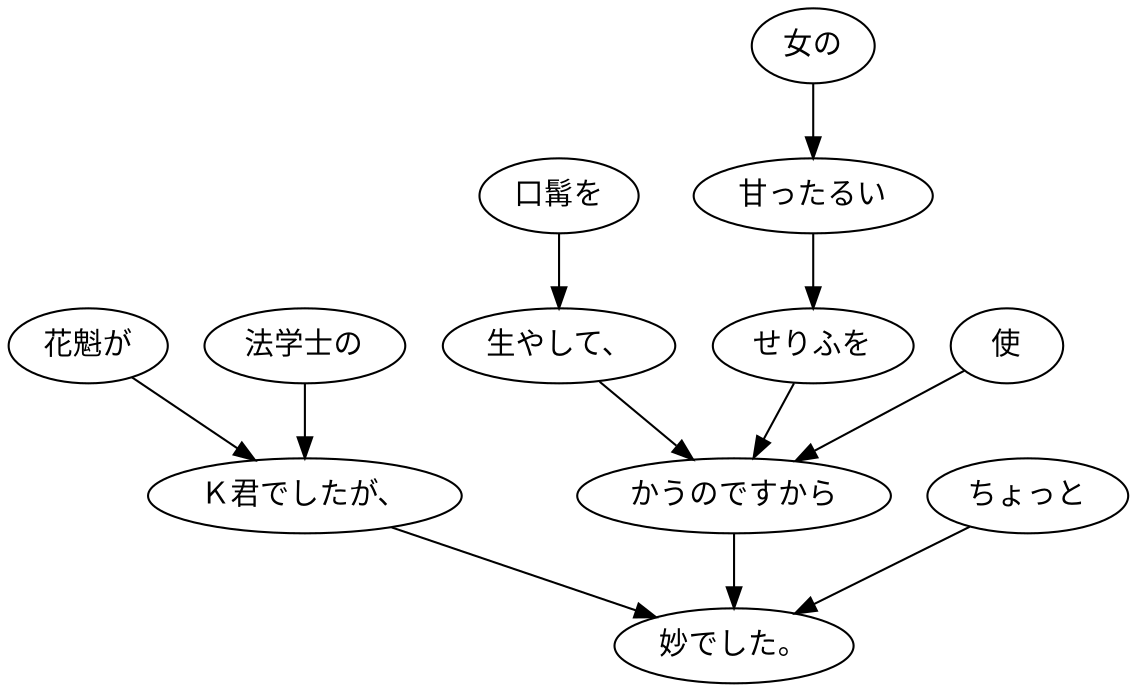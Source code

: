 digraph graph821 {
	node0 [label="花魁が"];
	node1 [label="法学士の"];
	node2 [label="Ｋ君でしたが、"];
	node3 [label="口髯を"];
	node4 [label="生やして、"];
	node5 [label="女の"];
	node6 [label="甘ったるい"];
	node7 [label="せりふを"];
	node8 [label="使"];
	node9 [label="かうのですから"];
	node10 [label="ちょっと"];
	node11 [label="妙でした。"];
	node0 -> node2;
	node1 -> node2;
	node2 -> node11;
	node3 -> node4;
	node4 -> node9;
	node5 -> node6;
	node6 -> node7;
	node7 -> node9;
	node8 -> node9;
	node9 -> node11;
	node10 -> node11;
}
